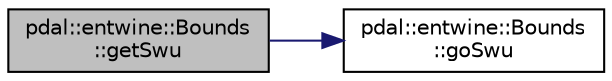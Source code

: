 digraph "pdal::entwine::Bounds::getSwu"
{
  edge [fontname="Helvetica",fontsize="10",labelfontname="Helvetica",labelfontsize="10"];
  node [fontname="Helvetica",fontsize="10",shape=record];
  rankdir="LR";
  Node1 [label="pdal::entwine::Bounds\l::getSwu",height=0.2,width=0.4,color="black", fillcolor="grey75", style="filled", fontcolor="black"];
  Node1 -> Node2 [color="midnightblue",fontsize="10",style="solid",fontname="Helvetica"];
  Node2 [label="pdal::entwine::Bounds\l::goSwu",height=0.2,width=0.4,color="black", fillcolor="white", style="filled",URL="$classpdal_1_1entwine_1_1Bounds.html#a9e6c6bd8c7bc7d48f3c586cd60ad2c7c"];
}
